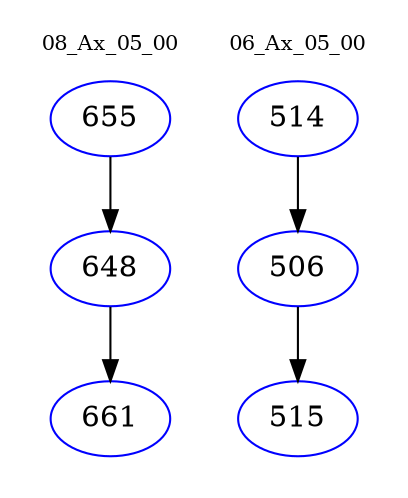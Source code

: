 digraph{
subgraph cluster_0 {
color = white
label = "08_Ax_05_00";
fontsize=10;
T0_655 [label="655", color="blue"]
T0_655 -> T0_648 [color="black"]
T0_648 [label="648", color="blue"]
T0_648 -> T0_661 [color="black"]
T0_661 [label="661", color="blue"]
}
subgraph cluster_1 {
color = white
label = "06_Ax_05_00";
fontsize=10;
T1_514 [label="514", color="blue"]
T1_514 -> T1_506 [color="black"]
T1_506 [label="506", color="blue"]
T1_506 -> T1_515 [color="black"]
T1_515 [label="515", color="blue"]
}
}
